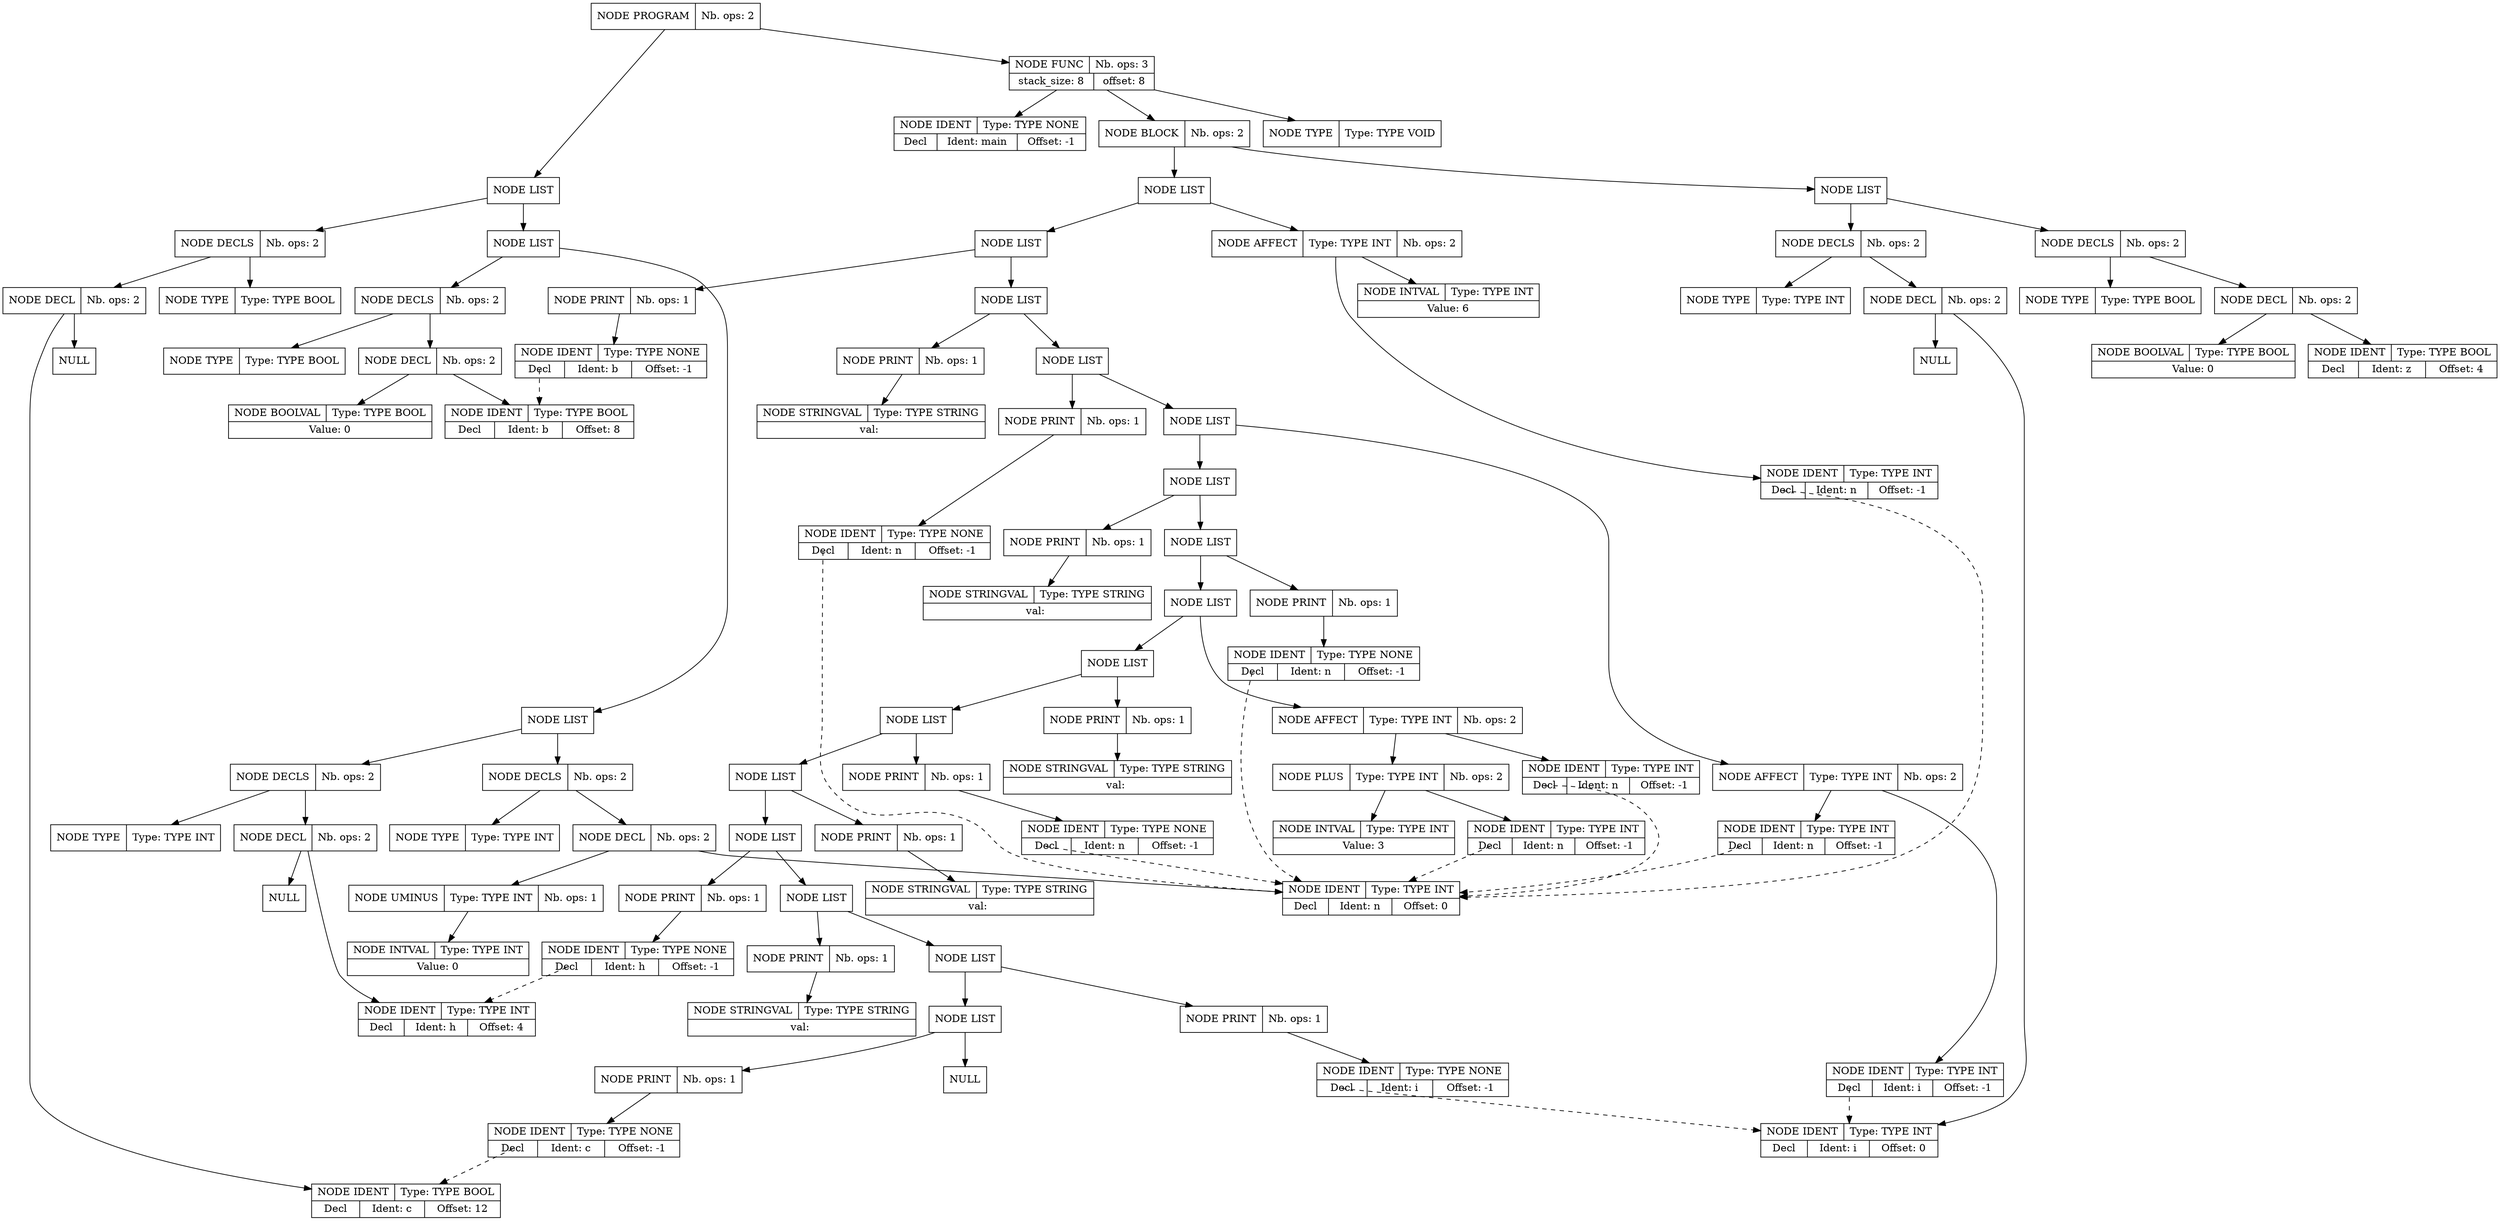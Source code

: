digraph global_vars {
    N1 [shape=record, label="{{NODE PROGRAM|Nb. ops: 2}}"];
    N2 [shape=record, label="{{NODE LIST}}"];
    N3 [shape=record, label="{{NODE LIST}}"];
    N4 [shape=record, label="{{NODE LIST}}"];
    N5 [shape=record, label="{{NODE DECLS|Nb. ops: 2}}"];
    N6 [shape=record, label="{{NODE TYPE|Type: TYPE INT}}"];
    edge[tailclip=true];
    N5 -> N6
    N7 [shape=record, label="{{NODE DECL|Nb. ops: 2}}"];
    N8 [shape=record, label="{{NODE IDENT|Type: TYPE INT}|{<decl>Decl      |Ident: n|Offset: 0}}"];
    edge[tailclip=true];
    N7 -> N8
    N9 [shape=record, label="{{NODE UMINUS|Type: TYPE INT|Nb. ops: 1}}"];
    N10 [shape=record, label="{{NODE INTVAL|Type: TYPE INT}|{Value: 0}}"];
    edge[tailclip=true];
    N9 -> N10
    edge[tailclip=true];
    N7 -> N9
    edge[tailclip=true];
    N5 -> N7
    edge[tailclip=true];
    N4 -> N5
    N11 [shape=record, label="{{NODE DECLS|Nb. ops: 2}}"];
    N12 [shape=record, label="{{NODE TYPE|Type: TYPE INT}}"];
    edge[tailclip=true];
    N11 -> N12
    N13 [shape=record, label="{{NODE DECL|Nb. ops: 2}}"];
    N14 [shape=record, label="{{NODE IDENT|Type: TYPE INT}|{<decl>Decl      |Ident: h|Offset: 4}}"];
    edge[tailclip=true];
    N13 -> N14
    N15 [shape=record, label="{{NULL}}"];
    edge[tailclip=true];
    N13 -> N15
    edge[tailclip=true];
    N11 -> N13
    edge[tailclip=true];
    N4 -> N11
    edge[tailclip=true];
    N3 -> N4
    N16 [shape=record, label="{{NODE DECLS|Nb. ops: 2}}"];
    N17 [shape=record, label="{{NODE TYPE|Type: TYPE BOOL}}"];
    edge[tailclip=true];
    N16 -> N17
    N18 [shape=record, label="{{NODE DECL|Nb. ops: 2}}"];
    N19 [shape=record, label="{{NODE IDENT|Type: TYPE BOOL}|{<decl>Decl      |Ident: b|Offset: 8}}"];
    edge[tailclip=true];
    N18 -> N19
    N20 [shape=record, label="{{NODE BOOLVAL|Type: TYPE BOOL}|{Value: 0}}"];
    edge[tailclip=true];
    N18 -> N20
    edge[tailclip=true];
    N16 -> N18
    edge[tailclip=true];
    N3 -> N16
    edge[tailclip=true];
    N2 -> N3
    N21 [shape=record, label="{{NODE DECLS|Nb. ops: 2}}"];
    N22 [shape=record, label="{{NODE TYPE|Type: TYPE BOOL}}"];
    edge[tailclip=true];
    N21 -> N22
    N23 [shape=record, label="{{NODE DECL|Nb. ops: 2}}"];
    N24 [shape=record, label="{{NODE IDENT|Type: TYPE BOOL}|{<decl>Decl      |Ident: c|Offset: 12}}"];
    edge[tailclip=true];
    N23 -> N24
    N25 [shape=record, label="{{NULL}}"];
    edge[tailclip=true];
    N23 -> N25
    edge[tailclip=true];
    N21 -> N23
    edge[tailclip=true];
    N2 -> N21
    edge[tailclip=true];
    N1 -> N2
    N26 [shape=record, label="{{NODE FUNC|Nb. ops: 3}|{stack_size: 8|offset: 8}}"];
    N27 [shape=record, label="{{NODE TYPE|Type: TYPE VOID}}"];
    edge[tailclip=true];
    N26 -> N27
    N28 [shape=record, label="{{NODE IDENT|Type: TYPE NONE}|{<decl>Decl      |Ident: main|Offset: -1}}"];
    edge[tailclip=true];
    N26 -> N28
    N29 [shape=record, label="{{NODE BLOCK|Nb. ops: 2}}"];
    N30 [shape=record, label="{{NODE LIST}}"];
    N31 [shape=record, label="{{NODE DECLS|Nb. ops: 2}}"];
    N32 [shape=record, label="{{NODE TYPE|Type: TYPE INT}}"];
    edge[tailclip=true];
    N31 -> N32
    N33 [shape=record, label="{{NODE DECL|Nb. ops: 2}}"];
    N34 [shape=record, label="{{NODE IDENT|Type: TYPE INT}|{<decl>Decl      |Ident: i|Offset: 0}}"];
    edge[tailclip=true];
    N33 -> N34
    N35 [shape=record, label="{{NULL}}"];
    edge[tailclip=true];
    N33 -> N35
    edge[tailclip=true];
    N31 -> N33
    edge[tailclip=true];
    N30 -> N31
    N36 [shape=record, label="{{NODE DECLS|Nb. ops: 2}}"];
    N37 [shape=record, label="{{NODE TYPE|Type: TYPE BOOL}}"];
    edge[tailclip=true];
    N36 -> N37
    N38 [shape=record, label="{{NODE DECL|Nb. ops: 2}}"];
    N39 [shape=record, label="{{NODE IDENT|Type: TYPE BOOL}|{<decl>Decl      |Ident: z|Offset: 4}}"];
    edge[tailclip=true];
    N38 -> N39
    N40 [shape=record, label="{{NODE BOOLVAL|Type: TYPE BOOL}|{Value: 0}}"];
    edge[tailclip=true];
    N38 -> N40
    edge[tailclip=true];
    N36 -> N38
    edge[tailclip=true];
    N30 -> N36
    edge[tailclip=true];
    N29 -> N30
    N41 [shape=record, label="{{NODE LIST}}"];
    N42 [shape=record, label="{{NODE LIST}}"];
    N43 [shape=record, label="{{NODE LIST}}"];
    N44 [shape=record, label="{{NODE LIST}}"];
    N45 [shape=record, label="{{NODE LIST}}"];
    N46 [shape=record, label="{{NODE LIST}}"];
    N47 [shape=record, label="{{NODE LIST}}"];
    N48 [shape=record, label="{{NODE LIST}}"];
    N49 [shape=record, label="{{NODE LIST}}"];
    N50 [shape=record, label="{{NODE LIST}}"];
    N51 [shape=record, label="{{NODE LIST}}"];
    N52 [shape=record, label="{{NODE LIST}}"];
    N53 [shape=record, label="{{NODE LIST}}"];
    N54 [shape=record, label="{{NODE LIST}}"];
    N55 [shape=record, label="{{NODE LIST}}"];
    N56 [shape=record, label="{{NULL}}"];
    edge[tailclip=true];
    N55 -> N56
    N57 [shape=record, label="{{NODE PRINT|Nb. ops: 1}}"];
    N58 [shape=record, label="{{NODE IDENT|Type: TYPE NONE}|{<decl>Decl      |Ident: c|Offset: -1}}"];
    edge[tailclip=false];
    "N58":decl:c -> "N24" [style=dashed]
    edge[tailclip=true];
    N57 -> N58
    edge[tailclip=true];
    N55 -> N57
    edge[tailclip=true];
    N54 -> N55
    N59 [shape=record, label="{{NODE PRINT|Nb. ops: 1}}"];
    N60 [shape=record, label="{{NODE IDENT|Type: TYPE NONE}|{<decl>Decl      |Ident: i|Offset: -1}}"];
    edge[tailclip=false];
    "N60":decl:c -> "N34" [style=dashed]
    edge[tailclip=true];
    N59 -> N60
    edge[tailclip=true];
    N54 -> N59
    edge[tailclip=true];
    N53 -> N54
    N61 [shape=record, label="{{NODE PRINT|Nb. ops: 1}}"];
    N62 [shape=record, label="{{NODE STRINGVAL|Type: TYPE STRING}|{val: \n}}"];
    edge[tailclip=true];
    N61 -> N62
    edge[tailclip=true];
    N53 -> N61
    edge[tailclip=true];
    N52 -> N53
    N63 [shape=record, label="{{NODE PRINT|Nb. ops: 1}}"];
    N64 [shape=record, label="{{NODE IDENT|Type: TYPE NONE}|{<decl>Decl      |Ident: h|Offset: -1}}"];
    edge[tailclip=false];
    "N64":decl:c -> "N14" [style=dashed]
    edge[tailclip=true];
    N63 -> N64
    edge[tailclip=true];
    N52 -> N63
    edge[tailclip=true];
    N51 -> N52
    N65 [shape=record, label="{{NODE PRINT|Nb. ops: 1}}"];
    N66 [shape=record, label="{{NODE STRINGVAL|Type: TYPE STRING}|{val: \n}}"];
    edge[tailclip=true];
    N65 -> N66
    edge[tailclip=true];
    N51 -> N65
    edge[tailclip=true];
    N50 -> N51
    N67 [shape=record, label="{{NODE PRINT|Nb. ops: 1}}"];
    N68 [shape=record, label="{{NODE IDENT|Type: TYPE NONE}|{<decl>Decl      |Ident: n|Offset: -1}}"];
    edge[tailclip=false];
    "N68":decl:c -> "N8" [style=dashed]
    edge[tailclip=true];
    N67 -> N68
    edge[tailclip=true];
    N50 -> N67
    edge[tailclip=true];
    N49 -> N50
    N69 [shape=record, label="{{NODE PRINT|Nb. ops: 1}}"];
    N70 [shape=record, label="{{NODE STRINGVAL|Type: TYPE STRING}|{val: \n}}"];
    edge[tailclip=true];
    N69 -> N70
    edge[tailclip=true];
    N49 -> N69
    edge[tailclip=true];
    N48 -> N49
    N71 [shape=record, label="{{NODE AFFECT|Type: TYPE INT|Nb. ops: 2}}"];
    N72 [shape=record, label="{{NODE IDENT|Type: TYPE INT}|{<decl>Decl      |Ident: n|Offset: -1}}"];
    edge[tailclip=false];
    "N72":decl:c -> "N8" [style=dashed]
    edge[tailclip=true];
    N71 -> N72
    N73 [shape=record, label="{{NODE PLUS|Type: TYPE INT|Nb. ops: 2}}"];
    N74 [shape=record, label="{{NODE IDENT|Type: TYPE INT}|{<decl>Decl      |Ident: n|Offset: -1}}"];
    edge[tailclip=false];
    "N74":decl:c -> "N8" [style=dashed]
    edge[tailclip=true];
    N73 -> N74
    N75 [shape=record, label="{{NODE INTVAL|Type: TYPE INT}|{Value: 3}}"];
    edge[tailclip=true];
    N73 -> N75
    edge[tailclip=true];
    N71 -> N73
    edge[tailclip=true];
    N48 -> N71
    edge[tailclip=true];
    N47 -> N48
    N76 [shape=record, label="{{NODE PRINT|Nb. ops: 1}}"];
    N77 [shape=record, label="{{NODE IDENT|Type: TYPE NONE}|{<decl>Decl      |Ident: n|Offset: -1}}"];
    edge[tailclip=false];
    "N77":decl:c -> "N8" [style=dashed]
    edge[tailclip=true];
    N76 -> N77
    edge[tailclip=true];
    N47 -> N76
    edge[tailclip=true];
    N46 -> N47
    N78 [shape=record, label="{{NODE PRINT|Nb. ops: 1}}"];
    N79 [shape=record, label="{{NODE STRINGVAL|Type: TYPE STRING}|{val: \n}}"];
    edge[tailclip=true];
    N78 -> N79
    edge[tailclip=true];
    N46 -> N78
    edge[tailclip=true];
    N45 -> N46
    N80 [shape=record, label="{{NODE AFFECT|Type: TYPE INT|Nb. ops: 2}}"];
    N81 [shape=record, label="{{NODE IDENT|Type: TYPE INT}|{<decl>Decl      |Ident: n|Offset: -1}}"];
    edge[tailclip=false];
    "N81":decl:c -> "N8" [style=dashed]
    edge[tailclip=true];
    N80 -> N81
    N82 [shape=record, label="{{NODE IDENT|Type: TYPE INT}|{<decl>Decl      |Ident: i|Offset: -1}}"];
    edge[tailclip=false];
    "N82":decl:c -> "N34" [style=dashed]
    edge[tailclip=true];
    N80 -> N82
    edge[tailclip=true];
    N45 -> N80
    edge[tailclip=true];
    N44 -> N45
    N83 [shape=record, label="{{NODE PRINT|Nb. ops: 1}}"];
    N84 [shape=record, label="{{NODE IDENT|Type: TYPE NONE}|{<decl>Decl      |Ident: n|Offset: -1}}"];
    edge[tailclip=false];
    "N84":decl:c -> "N8" [style=dashed]
    edge[tailclip=true];
    N83 -> N84
    edge[tailclip=true];
    N44 -> N83
    edge[tailclip=true];
    N43 -> N44
    N85 [shape=record, label="{{NODE PRINT|Nb. ops: 1}}"];
    N86 [shape=record, label="{{NODE STRINGVAL|Type: TYPE STRING}|{val: \n}}"];
    edge[tailclip=true];
    N85 -> N86
    edge[tailclip=true];
    N43 -> N85
    edge[tailclip=true];
    N42 -> N43
    N87 [shape=record, label="{{NODE PRINT|Nb. ops: 1}}"];
    N88 [shape=record, label="{{NODE IDENT|Type: TYPE NONE}|{<decl>Decl      |Ident: b|Offset: -1}}"];
    edge[tailclip=false];
    "N88":decl:c -> "N19" [style=dashed]
    edge[tailclip=true];
    N87 -> N88
    edge[tailclip=true];
    N42 -> N87
    edge[tailclip=true];
    N41 -> N42
    N89 [shape=record, label="{{NODE AFFECT|Type: TYPE INT|Nb. ops: 2}}"];
    N90 [shape=record, label="{{NODE IDENT|Type: TYPE INT}|{<decl>Decl      |Ident: n|Offset: -1}}"];
    edge[tailclip=false];
    "N90":decl:c -> "N8" [style=dashed]
    edge[tailclip=true];
    N89 -> N90
    N91 [shape=record, label="{{NODE INTVAL|Type: TYPE INT}|{Value: 6}}"];
    edge[tailclip=true];
    N89 -> N91
    edge[tailclip=true];
    N41 -> N89
    edge[tailclip=true];
    N29 -> N41
    edge[tailclip=true];
    N26 -> N29
    edge[tailclip=true];
    N1 -> N26
}